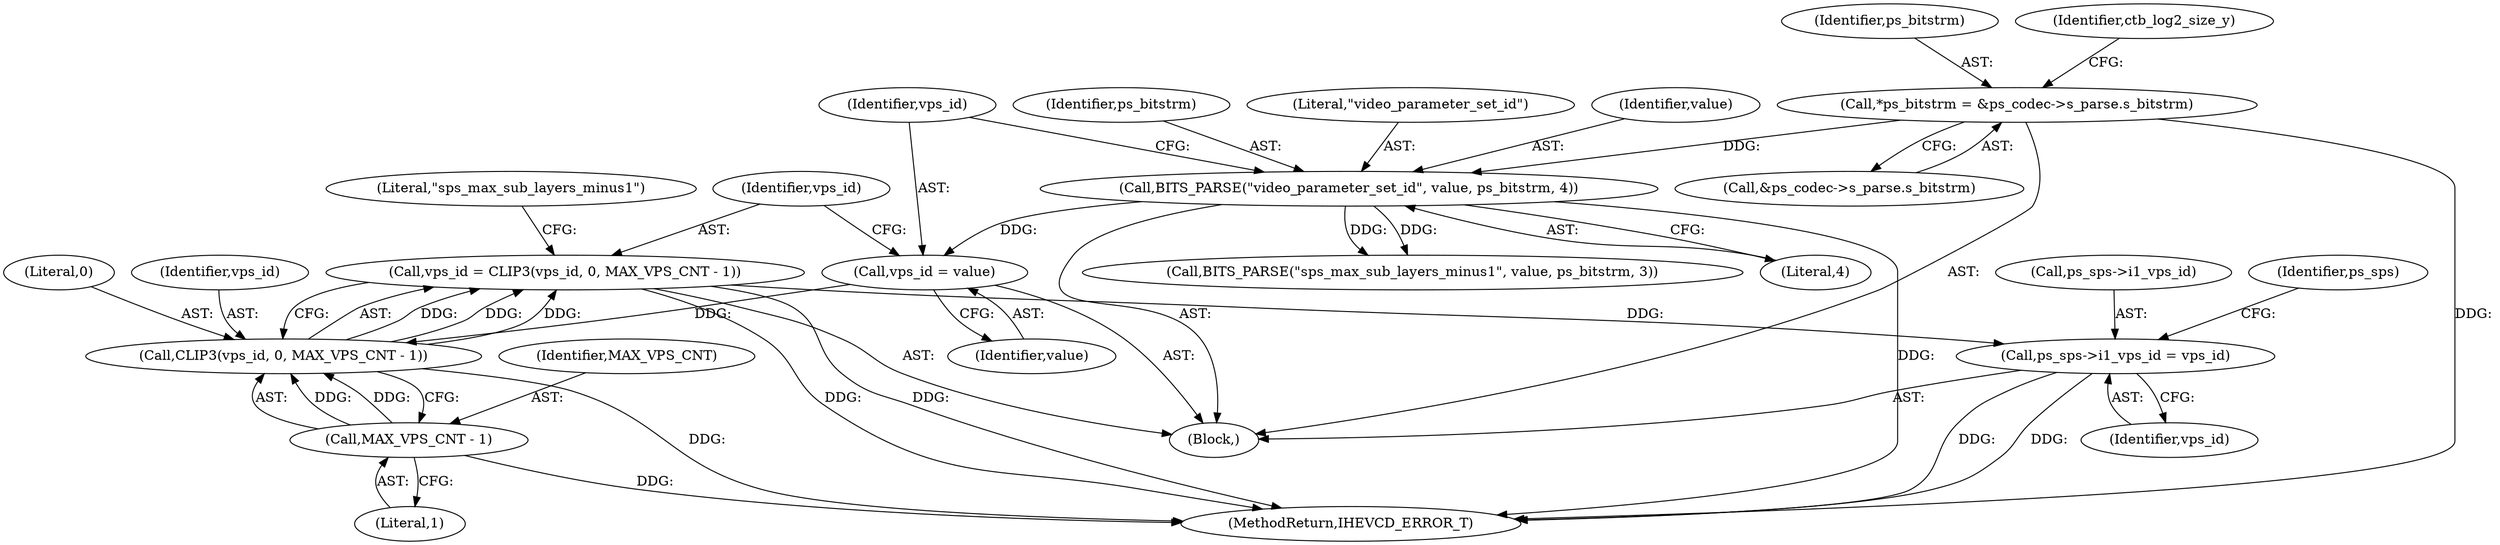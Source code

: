 digraph "0_Android_45c97f878bee15cd97262fe7f57ecea71990fed7@pointer" {
"1000228" [label="(Call,ps_sps->i1_vps_id = vps_id)"];
"1000144" [label="(Call,vps_id = CLIP3(vps_id, 0, MAX_VPS_CNT - 1))"];
"1000146" [label="(Call,CLIP3(vps_id, 0, MAX_VPS_CNT - 1))"];
"1000141" [label="(Call,vps_id = value)"];
"1000136" [label="(Call,BITS_PARSE(\"video_parameter_set_id\", value, ps_bitstrm, 4))"];
"1000124" [label="(Call,*ps_bitstrm = &ps_codec->s_parse.s_bitstrm)"];
"1000149" [label="(Call,MAX_VPS_CNT - 1)"];
"1000125" [label="(Identifier,ps_bitstrm)"];
"1000138" [label="(Identifier,value)"];
"1000149" [label="(Call,MAX_VPS_CNT - 1)"];
"1000229" [label="(Call,ps_sps->i1_vps_id)"];
"1000153" [label="(Literal,\"sps_max_sub_layers_minus1\")"];
"1000141" [label="(Call,vps_id = value)"];
"1000146" [label="(Call,CLIP3(vps_id, 0, MAX_VPS_CNT - 1))"];
"1000144" [label="(Call,vps_id = CLIP3(vps_id, 0, MAX_VPS_CNT - 1))"];
"1000136" [label="(Call,BITS_PARSE(\"video_parameter_set_id\", value, ps_bitstrm, 4))"];
"1000150" [label="(Identifier,MAX_VPS_CNT)"];
"1000228" [label="(Call,ps_sps->i1_vps_id = vps_id)"];
"1000145" [label="(Identifier,vps_id)"];
"1000152" [label="(Call,BITS_PARSE(\"sps_max_sub_layers_minus1\", value, ps_bitstrm, 3))"];
"1000151" [label="(Literal,1)"];
"1000126" [label="(Call,&ps_codec->s_parse.s_bitstrm)"];
"1000124" [label="(Call,*ps_bitstrm = &ps_codec->s_parse.s_bitstrm)"];
"1000148" [label="(Literal,0)"];
"1000147" [label="(Identifier,vps_id)"];
"1000142" [label="(Identifier,vps_id)"];
"1000108" [label="(Block,)"];
"1000140" [label="(Literal,4)"];
"1000134" [label="(Identifier,ctb_log2_size_y)"];
"1000143" [label="(Identifier,value)"];
"1001319" [label="(MethodReturn,IHEVCD_ERROR_T)"];
"1000139" [label="(Identifier,ps_bitstrm)"];
"1000235" [label="(Identifier,ps_sps)"];
"1000137" [label="(Literal,\"video_parameter_set_id\")"];
"1000232" [label="(Identifier,vps_id)"];
"1000228" -> "1000108"  [label="AST: "];
"1000228" -> "1000232"  [label="CFG: "];
"1000229" -> "1000228"  [label="AST: "];
"1000232" -> "1000228"  [label="AST: "];
"1000235" -> "1000228"  [label="CFG: "];
"1000228" -> "1001319"  [label="DDG: "];
"1000228" -> "1001319"  [label="DDG: "];
"1000144" -> "1000228"  [label="DDG: "];
"1000144" -> "1000108"  [label="AST: "];
"1000144" -> "1000146"  [label="CFG: "];
"1000145" -> "1000144"  [label="AST: "];
"1000146" -> "1000144"  [label="AST: "];
"1000153" -> "1000144"  [label="CFG: "];
"1000144" -> "1001319"  [label="DDG: "];
"1000144" -> "1001319"  [label="DDG: "];
"1000146" -> "1000144"  [label="DDG: "];
"1000146" -> "1000144"  [label="DDG: "];
"1000146" -> "1000144"  [label="DDG: "];
"1000146" -> "1000149"  [label="CFG: "];
"1000147" -> "1000146"  [label="AST: "];
"1000148" -> "1000146"  [label="AST: "];
"1000149" -> "1000146"  [label="AST: "];
"1000146" -> "1001319"  [label="DDG: "];
"1000141" -> "1000146"  [label="DDG: "];
"1000149" -> "1000146"  [label="DDG: "];
"1000149" -> "1000146"  [label="DDG: "];
"1000141" -> "1000108"  [label="AST: "];
"1000141" -> "1000143"  [label="CFG: "];
"1000142" -> "1000141"  [label="AST: "];
"1000143" -> "1000141"  [label="AST: "];
"1000145" -> "1000141"  [label="CFG: "];
"1000136" -> "1000141"  [label="DDG: "];
"1000136" -> "1000108"  [label="AST: "];
"1000136" -> "1000140"  [label="CFG: "];
"1000137" -> "1000136"  [label="AST: "];
"1000138" -> "1000136"  [label="AST: "];
"1000139" -> "1000136"  [label="AST: "];
"1000140" -> "1000136"  [label="AST: "];
"1000142" -> "1000136"  [label="CFG: "];
"1000136" -> "1001319"  [label="DDG: "];
"1000124" -> "1000136"  [label="DDG: "];
"1000136" -> "1000152"  [label="DDG: "];
"1000136" -> "1000152"  [label="DDG: "];
"1000124" -> "1000108"  [label="AST: "];
"1000124" -> "1000126"  [label="CFG: "];
"1000125" -> "1000124"  [label="AST: "];
"1000126" -> "1000124"  [label="AST: "];
"1000134" -> "1000124"  [label="CFG: "];
"1000124" -> "1001319"  [label="DDG: "];
"1000149" -> "1000151"  [label="CFG: "];
"1000150" -> "1000149"  [label="AST: "];
"1000151" -> "1000149"  [label="AST: "];
"1000149" -> "1001319"  [label="DDG: "];
}
